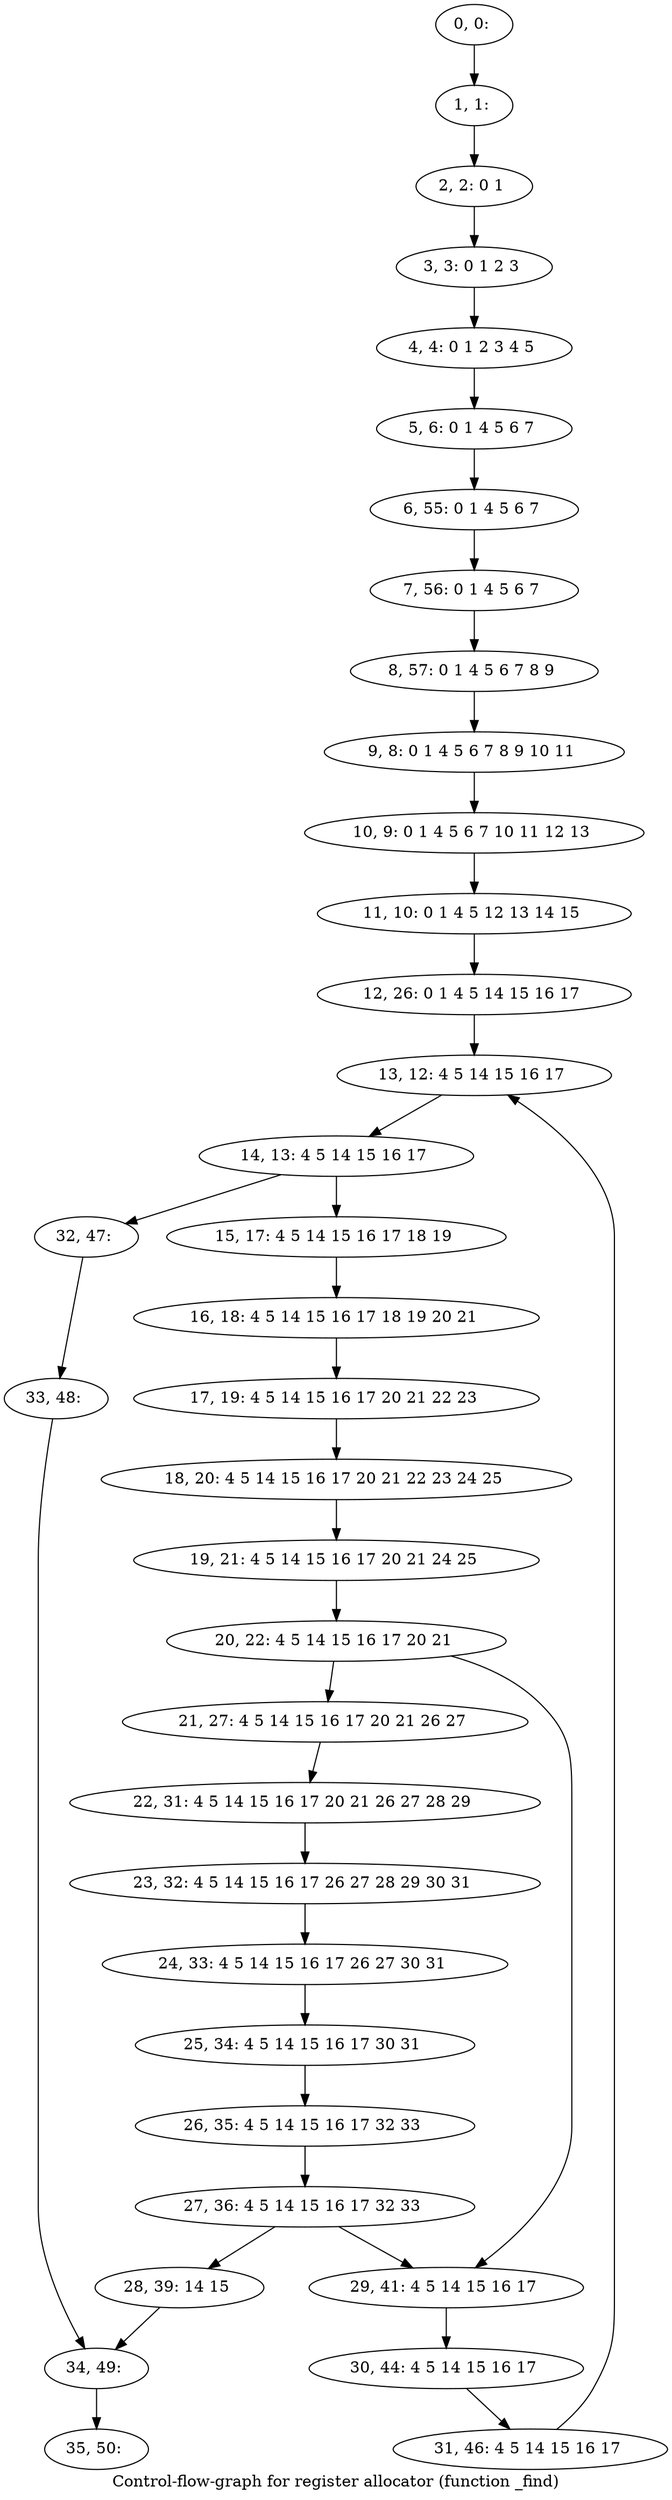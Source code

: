 digraph G {
graph [label="Control-flow-graph for register allocator (function _find)"]
0[label="0, 0: "];
1[label="1, 1: "];
2[label="2, 2: 0 1 "];
3[label="3, 3: 0 1 2 3 "];
4[label="4, 4: 0 1 2 3 4 5 "];
5[label="5, 6: 0 1 4 5 6 7 "];
6[label="6, 55: 0 1 4 5 6 7 "];
7[label="7, 56: 0 1 4 5 6 7 "];
8[label="8, 57: 0 1 4 5 6 7 8 9 "];
9[label="9, 8: 0 1 4 5 6 7 8 9 10 11 "];
10[label="10, 9: 0 1 4 5 6 7 10 11 12 13 "];
11[label="11, 10: 0 1 4 5 12 13 14 15 "];
12[label="12, 26: 0 1 4 5 14 15 16 17 "];
13[label="13, 12: 4 5 14 15 16 17 "];
14[label="14, 13: 4 5 14 15 16 17 "];
15[label="15, 17: 4 5 14 15 16 17 18 19 "];
16[label="16, 18: 4 5 14 15 16 17 18 19 20 21 "];
17[label="17, 19: 4 5 14 15 16 17 20 21 22 23 "];
18[label="18, 20: 4 5 14 15 16 17 20 21 22 23 24 25 "];
19[label="19, 21: 4 5 14 15 16 17 20 21 24 25 "];
20[label="20, 22: 4 5 14 15 16 17 20 21 "];
21[label="21, 27: 4 5 14 15 16 17 20 21 26 27 "];
22[label="22, 31: 4 5 14 15 16 17 20 21 26 27 28 29 "];
23[label="23, 32: 4 5 14 15 16 17 26 27 28 29 30 31 "];
24[label="24, 33: 4 5 14 15 16 17 26 27 30 31 "];
25[label="25, 34: 4 5 14 15 16 17 30 31 "];
26[label="26, 35: 4 5 14 15 16 17 32 33 "];
27[label="27, 36: 4 5 14 15 16 17 32 33 "];
28[label="28, 39: 14 15 "];
29[label="29, 41: 4 5 14 15 16 17 "];
30[label="30, 44: 4 5 14 15 16 17 "];
31[label="31, 46: 4 5 14 15 16 17 "];
32[label="32, 47: "];
33[label="33, 48: "];
34[label="34, 49: "];
35[label="35, 50: "];
0->1 ;
1->2 ;
2->3 ;
3->4 ;
4->5 ;
5->6 ;
6->7 ;
7->8 ;
8->9 ;
9->10 ;
10->11 ;
11->12 ;
12->13 ;
13->14 ;
14->15 ;
14->32 ;
15->16 ;
16->17 ;
17->18 ;
18->19 ;
19->20 ;
20->21 ;
20->29 ;
21->22 ;
22->23 ;
23->24 ;
24->25 ;
25->26 ;
26->27 ;
27->28 ;
27->29 ;
28->34 ;
29->30 ;
30->31 ;
31->13 ;
32->33 ;
33->34 ;
34->35 ;
}
